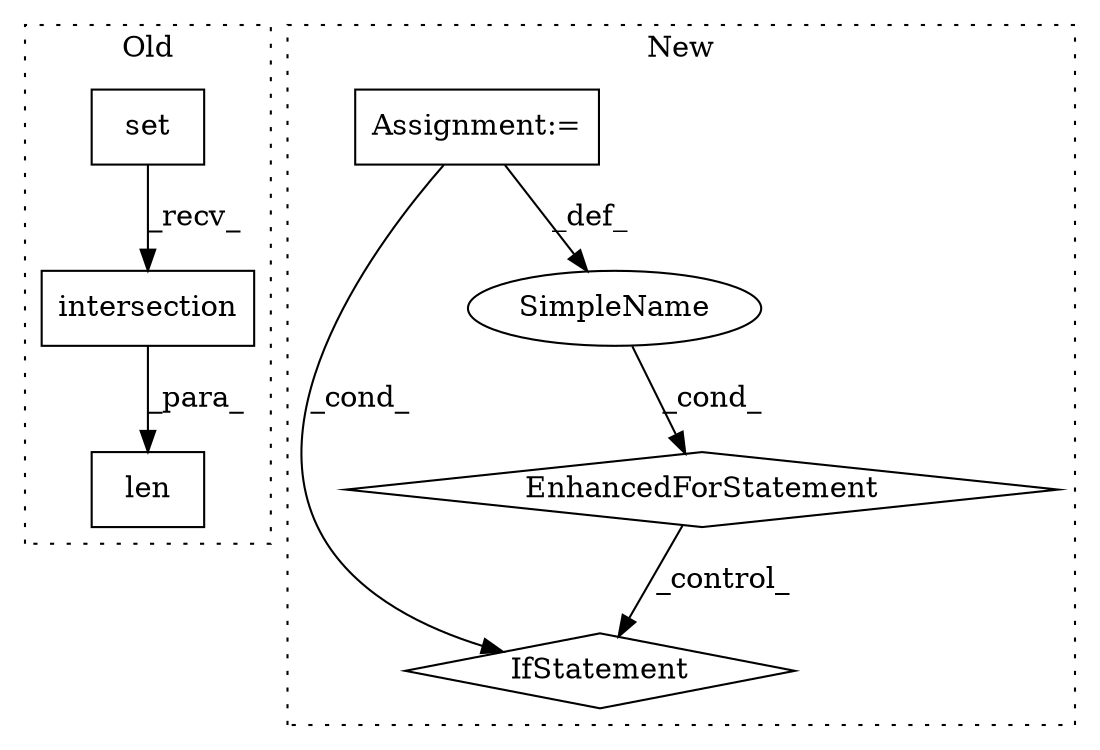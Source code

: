 digraph G {
subgraph cluster0 {
1 [label="intersection" a="32" s="2775,2807" l="13,1" shape="box"];
3 [label="len" a="32" s="2818,2827" l="4,1" shape="box"];
5 [label="set" a="32" s="2409" l="5" shape="box"];
label = "Old";
style="dotted";
}
subgraph cluster1 {
2 [label="EnhancedForStatement" a="70" s="2662,2732" l="53,2" shape="diamond"];
4 [label="IfStatement" a="25" s="2818,2877" l="4,2" shape="diamond"];
6 [label="SimpleName" a="42" s="2719" l="3" shape="ellipse"];
7 [label="Assignment:=" a="7" s="2595" l="2" shape="box"];
label = "New";
style="dotted";
}
1 -> 3 [label="_para_"];
2 -> 4 [label="_control_"];
5 -> 1 [label="_recv_"];
6 -> 2 [label="_cond_"];
7 -> 4 [label="_cond_"];
7 -> 6 [label="_def_"];
}